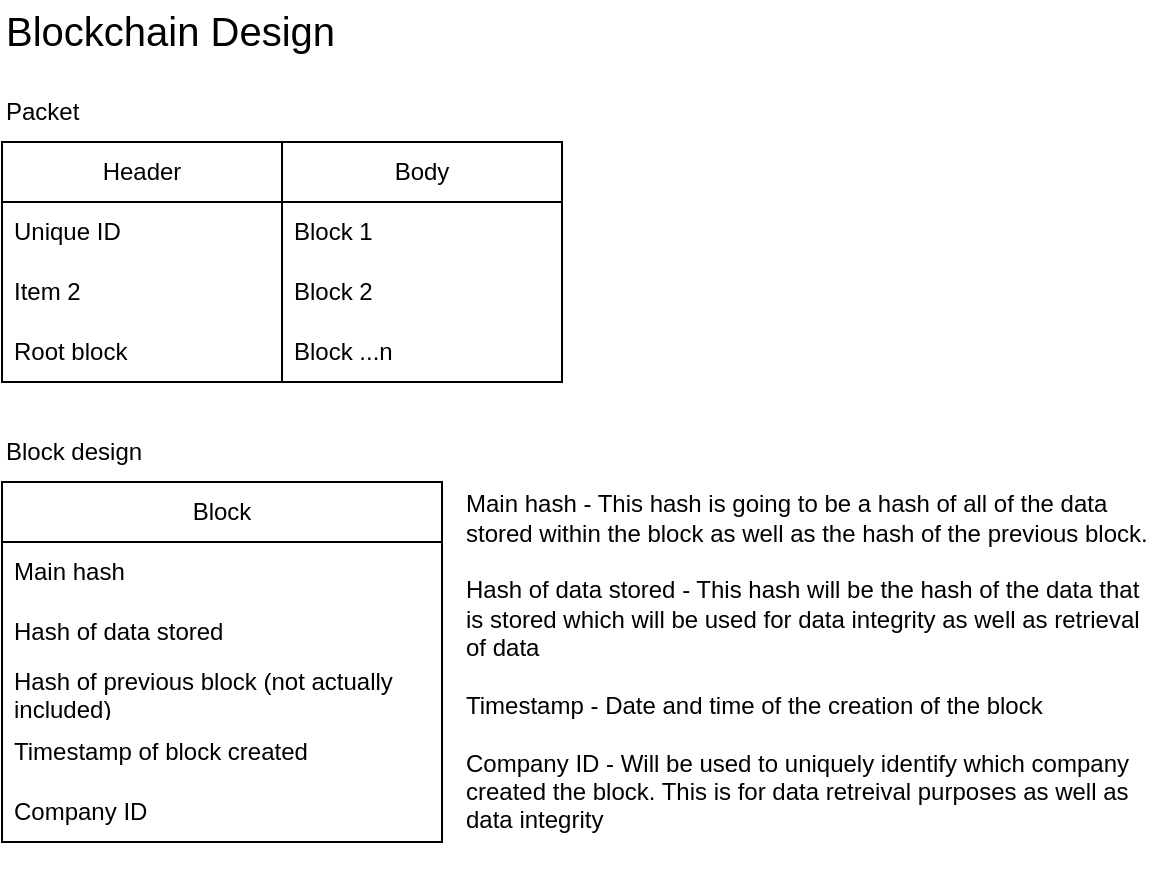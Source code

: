 <mxfile version="20.5.3" type="device"><diagram id="wZjiKvFuShiu3f4bqjaA" name="Page-1"><mxGraphModel dx="3310" dy="1750" grid="1" gridSize="10" guides="1" tooltips="1" connect="1" arrows="1" fold="1" page="1" pageScale="1" pageWidth="827" pageHeight="1169" math="0" shadow="0"><root><mxCell id="0"/><mxCell id="1" parent="0"/><mxCell id="LEl6pMNu7L_URMwlFFrM-1" value="Blockchain Design" style="text;html=1;strokeColor=none;fillColor=none;align=left;verticalAlign=middle;whiteSpace=wrap;rounded=0;fontSize=20;" vertex="1" parent="1"><mxGeometry x="-290" y="367" width="170" height="30" as="geometry"/></mxCell><mxCell id="LEl6pMNu7L_URMwlFFrM-2" value="Header" style="swimlane;fontStyle=0;childLayout=stackLayout;horizontal=1;startSize=30;horizontalStack=0;resizeParent=1;resizeParentMax=0;resizeLast=0;collapsible=1;marginBottom=0;whiteSpace=wrap;html=1;fontSize=12;fillColor=default;" vertex="1" parent="1"><mxGeometry x="-290" y="438" width="140" height="120" as="geometry"><mxRectangle x="170" y="710" width="80" height="30" as="alternateBounds"/></mxGeometry></mxCell><mxCell id="LEl6pMNu7L_URMwlFFrM-3" value="Unique ID" style="text;strokeColor=none;fillColor=none;align=left;verticalAlign=middle;spacingLeft=4;spacingRight=4;overflow=hidden;points=[[0,0.5],[1,0.5]];portConstraint=eastwest;rotatable=0;whiteSpace=wrap;html=1;fontSize=12;" vertex="1" parent="LEl6pMNu7L_URMwlFFrM-2"><mxGeometry y="30" width="140" height="30" as="geometry"/></mxCell><mxCell id="LEl6pMNu7L_URMwlFFrM-4" value="Item 2" style="text;strokeColor=none;fillColor=none;align=left;verticalAlign=middle;spacingLeft=4;spacingRight=4;overflow=hidden;points=[[0,0.5],[1,0.5]];portConstraint=eastwest;rotatable=0;whiteSpace=wrap;html=1;fontSize=12;" vertex="1" parent="LEl6pMNu7L_URMwlFFrM-2"><mxGeometry y="60" width="140" height="30" as="geometry"/></mxCell><mxCell id="LEl6pMNu7L_URMwlFFrM-5" value="Root block" style="text;strokeColor=none;fillColor=none;align=left;verticalAlign=middle;spacingLeft=4;spacingRight=4;overflow=hidden;points=[[0,0.5],[1,0.5]];portConstraint=eastwest;rotatable=0;whiteSpace=wrap;html=1;fontSize=12;" vertex="1" parent="LEl6pMNu7L_URMwlFFrM-2"><mxGeometry y="90" width="140" height="30" as="geometry"/></mxCell><mxCell id="LEl6pMNu7L_URMwlFFrM-6" value="Body" style="swimlane;fontStyle=0;childLayout=stackLayout;horizontal=1;startSize=30;horizontalStack=0;resizeParent=1;resizeParentMax=0;resizeLast=0;collapsible=1;marginBottom=0;whiteSpace=wrap;html=1;fontSize=12;fillColor=default;" vertex="1" parent="1"><mxGeometry x="-150" y="438" width="140" height="120" as="geometry"/></mxCell><mxCell id="LEl6pMNu7L_URMwlFFrM-7" value="Block 1" style="text;strokeColor=none;fillColor=none;align=left;verticalAlign=middle;spacingLeft=4;spacingRight=4;overflow=hidden;points=[[0,0.5],[1,0.5]];portConstraint=eastwest;rotatable=0;whiteSpace=wrap;html=1;fontSize=12;" vertex="1" parent="LEl6pMNu7L_URMwlFFrM-6"><mxGeometry y="30" width="140" height="30" as="geometry"/></mxCell><mxCell id="LEl6pMNu7L_URMwlFFrM-8" value="Block 2" style="text;strokeColor=none;fillColor=none;align=left;verticalAlign=middle;spacingLeft=4;spacingRight=4;overflow=hidden;points=[[0,0.5],[1,0.5]];portConstraint=eastwest;rotatable=0;whiteSpace=wrap;html=1;fontSize=12;" vertex="1" parent="LEl6pMNu7L_URMwlFFrM-6"><mxGeometry y="60" width="140" height="30" as="geometry"/></mxCell><mxCell id="LEl6pMNu7L_URMwlFFrM-9" value="Block ...n" style="text;strokeColor=none;fillColor=none;align=left;verticalAlign=middle;spacingLeft=4;spacingRight=4;overflow=hidden;points=[[0,0.5],[1,0.5]];portConstraint=eastwest;rotatable=0;whiteSpace=wrap;html=1;fontSize=12;" vertex="1" parent="LEl6pMNu7L_URMwlFFrM-6"><mxGeometry y="90" width="140" height="30" as="geometry"/></mxCell><mxCell id="LEl6pMNu7L_URMwlFFrM-10" value="Packet" style="text;html=1;strokeColor=none;fillColor=none;align=left;verticalAlign=middle;whiteSpace=wrap;rounded=0;fontSize=12;" vertex="1" parent="1"><mxGeometry x="-290" y="408" width="60" height="30" as="geometry"/></mxCell><mxCell id="LEl6pMNu7L_URMwlFFrM-11" value="Block design" style="text;html=1;strokeColor=none;fillColor=none;align=left;verticalAlign=middle;whiteSpace=wrap;rounded=0;fontSize=12;" vertex="1" parent="1"><mxGeometry x="-290" y="578" width="100" height="30" as="geometry"/></mxCell><mxCell id="LEl6pMNu7L_URMwlFFrM-12" value="Block" style="swimlane;fontStyle=0;childLayout=stackLayout;horizontal=1;startSize=30;horizontalStack=0;resizeParent=1;resizeParentMax=0;resizeLast=0;collapsible=1;marginBottom=0;whiteSpace=wrap;html=1;fontSize=12;fillColor=default;" vertex="1" parent="1"><mxGeometry x="-290" y="608" width="220" height="180" as="geometry"/></mxCell><mxCell id="LEl6pMNu7L_URMwlFFrM-13" value="Main hash" style="text;strokeColor=none;fillColor=none;align=left;verticalAlign=middle;spacingLeft=4;spacingRight=4;overflow=hidden;points=[[0,0.5],[1,0.5]];portConstraint=eastwest;rotatable=0;whiteSpace=wrap;html=1;fontSize=12;" vertex="1" parent="LEl6pMNu7L_URMwlFFrM-12"><mxGeometry y="30" width="220" height="30" as="geometry"/></mxCell><mxCell id="LEl6pMNu7L_URMwlFFrM-14" value="Hash of data stored" style="text;strokeColor=none;fillColor=none;align=left;verticalAlign=middle;spacingLeft=4;spacingRight=4;overflow=hidden;points=[[0,0.5],[1,0.5]];portConstraint=eastwest;rotatable=0;whiteSpace=wrap;html=1;fontSize=12;" vertex="1" parent="LEl6pMNu7L_URMwlFFrM-12"><mxGeometry y="60" width="220" height="30" as="geometry"/></mxCell><mxCell id="LEl6pMNu7L_URMwlFFrM-15" value="Hash of previous block (not actually included)" style="text;strokeColor=none;fillColor=none;align=left;verticalAlign=middle;spacingLeft=4;spacingRight=4;overflow=hidden;points=[[0,0.5],[1,0.5]];portConstraint=eastwest;rotatable=0;whiteSpace=wrap;html=1;fontSize=12;" vertex="1" parent="LEl6pMNu7L_URMwlFFrM-12"><mxGeometry y="90" width="220" height="30" as="geometry"/></mxCell><mxCell id="LEl6pMNu7L_URMwlFFrM-16" value="Timestamp of block created" style="text;strokeColor=none;fillColor=none;align=left;verticalAlign=middle;spacingLeft=4;spacingRight=4;overflow=hidden;points=[[0,0.5],[1,0.5]];portConstraint=eastwest;rotatable=0;whiteSpace=wrap;html=1;fontSize=12;" vertex="1" parent="LEl6pMNu7L_URMwlFFrM-12"><mxGeometry y="120" width="220" height="30" as="geometry"/></mxCell><mxCell id="LEl6pMNu7L_URMwlFFrM-17" value="Company ID" style="text;strokeColor=none;fillColor=none;align=left;verticalAlign=middle;spacingLeft=4;spacingRight=4;overflow=hidden;points=[[0,0.5],[1,0.5]];portConstraint=eastwest;rotatable=0;whiteSpace=wrap;html=1;fontSize=12;" vertex="1" parent="LEl6pMNu7L_URMwlFFrM-12"><mxGeometry y="150" width="220" height="30" as="geometry"/></mxCell><mxCell id="LEl6pMNu7L_URMwlFFrM-18" value="Main hash - This hash is going to be a hash of all of the data stored within the block as well as the hash of the previous block.&lt;br&gt;&lt;br&gt;Hash of data stored - This hash will be the hash of the data that is stored which will be used for data integrity as well as retrieval of data&lt;br&gt;&lt;br&gt;Timestamp - Date and time of the creation of the block&lt;br&gt;&lt;br&gt;Company ID - Will be used to uniquely identify which company created the block. This is for data retreival purposes as well as data integrity" style="text;html=1;strokeColor=none;fillColor=none;align=left;verticalAlign=middle;whiteSpace=wrap;rounded=0;fontSize=12;" vertex="1" parent="1"><mxGeometry x="-60" y="593" width="350" height="210" as="geometry"/></mxCell></root></mxGraphModel></diagram></mxfile>